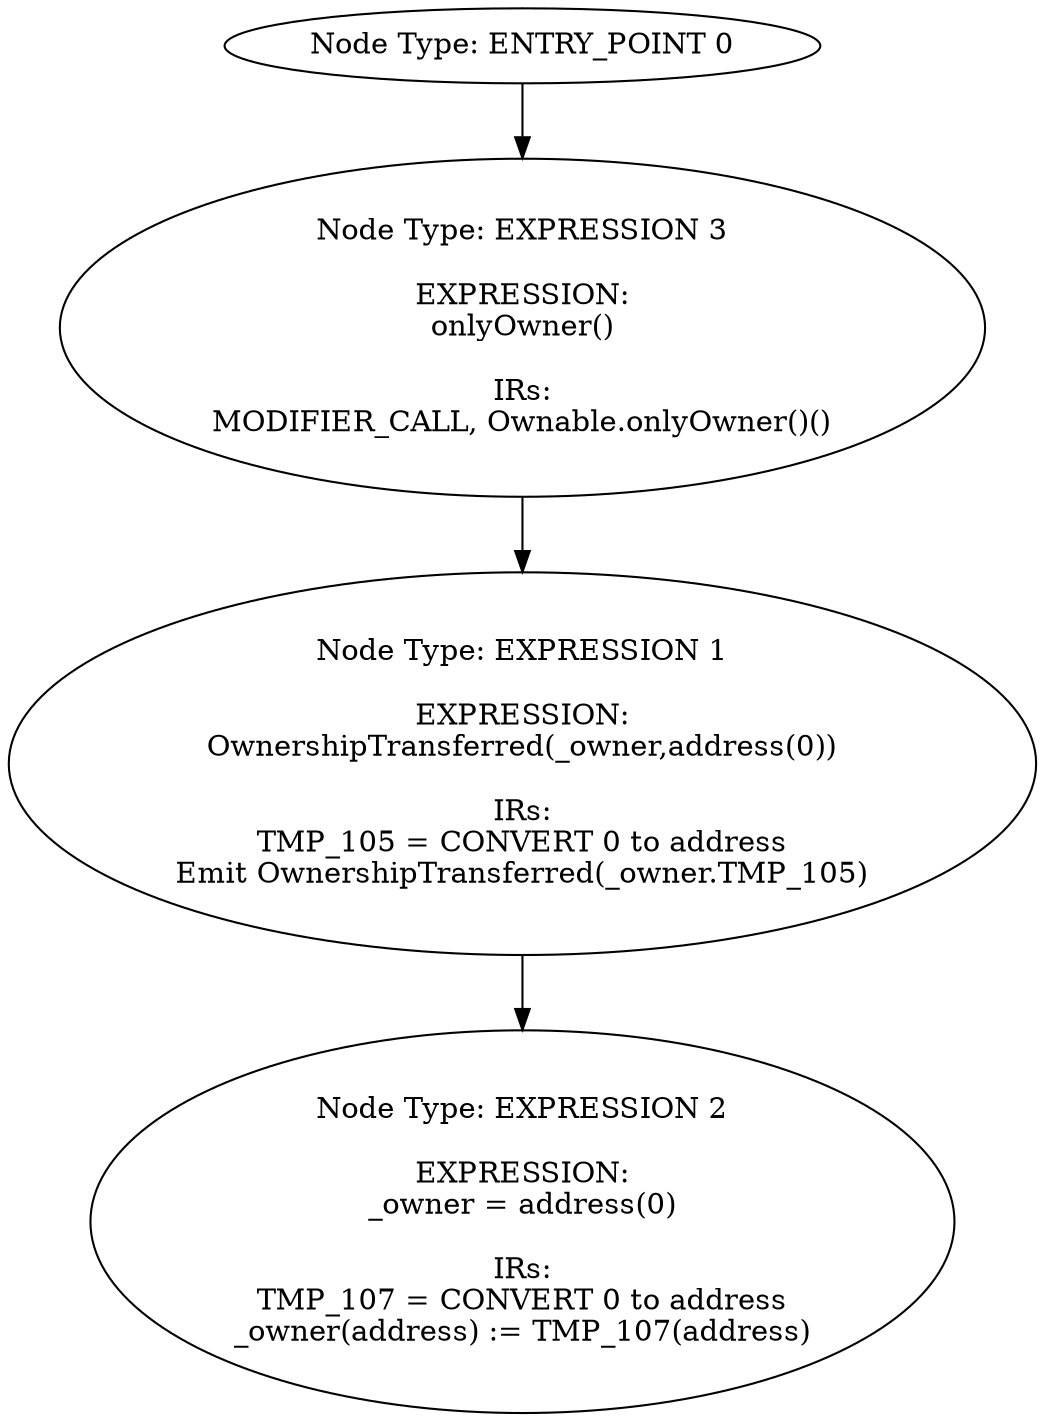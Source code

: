 digraph{
0[label="Node Type: ENTRY_POINT 0
"];
0->3;
1[label="Node Type: EXPRESSION 1

EXPRESSION:
OwnershipTransferred(_owner,address(0))

IRs:
TMP_105 = CONVERT 0 to address
Emit OwnershipTransferred(_owner.TMP_105)"];
1->2;
2[label="Node Type: EXPRESSION 2

EXPRESSION:
_owner = address(0)

IRs:
TMP_107 = CONVERT 0 to address
_owner(address) := TMP_107(address)"];
3[label="Node Type: EXPRESSION 3

EXPRESSION:
onlyOwner()

IRs:
MODIFIER_CALL, Ownable.onlyOwner()()"];
3->1;
}
